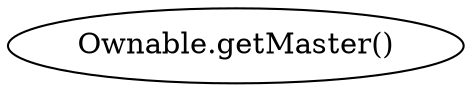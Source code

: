digraph "" {
	graph [bb="0,0,186.69,36"];
	node [label="\N"];
	"Ownable.getMaster()"	 [height=0.5,
		pos="93.347,18",
		width=2.593];
}
digraph "" {
	graph [bb="0,0,186.69,36"];
	node [label="\N"];
	"Ownable.getMaster()"	 [height=0.5,
		pos="93.347,18",
		width=2.593];
}
digraph "" {
	graph [bb="0,0,186.69,36"];
	node [label="\N"];
	"Ownable.getMaster()"	 [height=0.5,
		pos="93.347,18",
		width=2.593];
}

